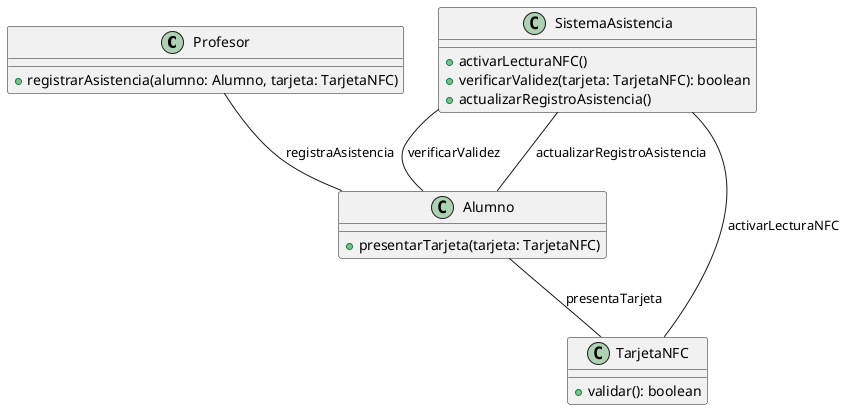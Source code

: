 @startuml

class Profesor {
  +registrarAsistencia(alumno: Alumno, tarjeta: TarjetaNFC)
}

class Alumno {
  +presentarTarjeta(tarjeta: TarjetaNFC)
}

class TarjetaNFC {
  +validar(): boolean
}

class SistemaAsistencia {
  +activarLecturaNFC()
  +verificarValidez(tarjeta: TarjetaNFC): boolean
  +actualizarRegistroAsistencia()
}

Profesor -- Alumno : registraAsistencia
Alumno -- TarjetaNFC : presentaTarjeta
SistemaAsistencia -- TarjetaNFC : activarLecturaNFC
SistemaAsistencia -- Alumno : verificarValidez
SistemaAsistencia -- Alumno : actualizarRegistroAsistencia

@enduml